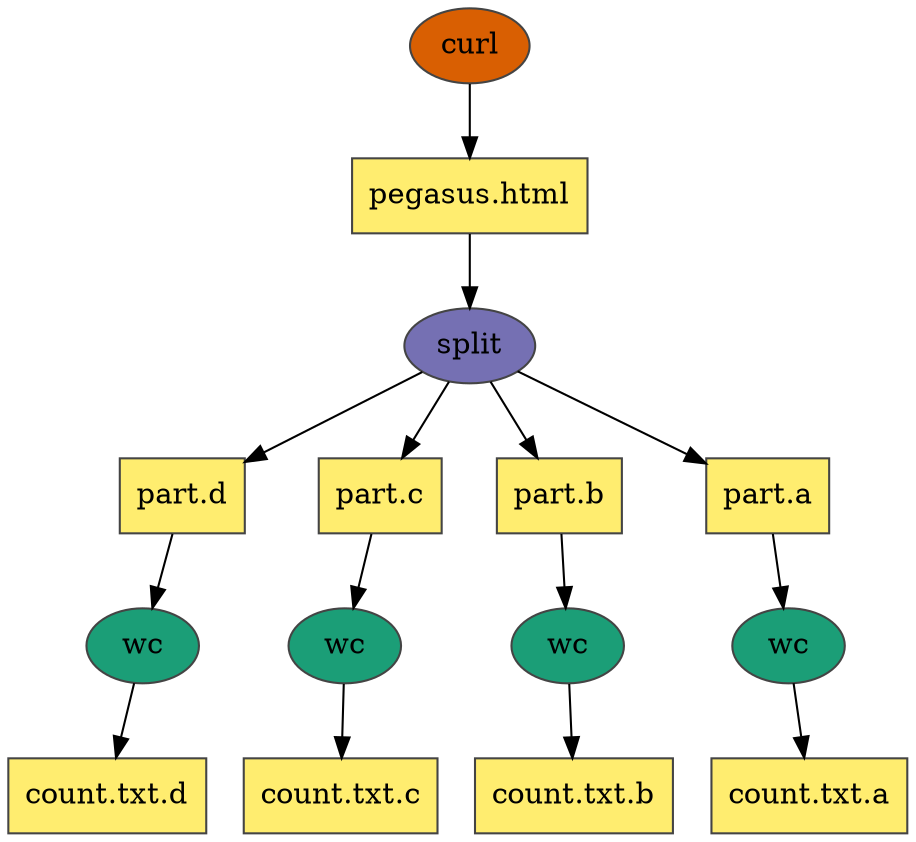 digraph dag {
    ratio=fill
    node [style=filled,color="#444444",fillcolor="#ffed6f"]
    edge [arrowhead=normal,arrowsize=1.0]

    "ID0000004" [shape=ellipse,fillcolor="#1b9e77",label="wc"]
    "ID0000005" [shape=ellipse,fillcolor="#1b9e77",label="wc"]
    "ID0000006" [shape=ellipse,fillcolor="#1b9e77",label="wc"]
    "ID0000001" [shape=ellipse,fillcolor="#d95f02",label="curl"]
    "ID0000002" [shape=ellipse,fillcolor="#7570b3",label="split"]
    "ID0000003" [shape=ellipse,fillcolor="#1b9e77",label="wc"]

    "part.d" [shape=rect,label="part.d"]
    "part.c" [shape=rect,label="part.c"]
    "part.b" [shape=rect,label="part.b"]
    "part.a" [shape=rect,label="part.a"]
    "pegasus.html" [shape=rect,label="pegasus.html"]
    "count.txt.d" [shape=rect,label="count.txt.d"]
    "count.txt.b" [shape=rect,label="count.txt.b"]
    "count.txt.c" [shape=rect,label="count.txt.c"]
    "count.txt.a" [shape=rect,label="count.txt.a"]

    "part.b" -> "ID0000004"
    "ID0000004" -> "count.txt.b"
    "part.c" -> "ID0000005"
    "ID0000005" -> "count.txt.c"
    "part.d" -> "ID0000006"
    "ID0000006" -> "count.txt.d"
    "ID0000001" -> "pegasus.html"
    "pegasus.html" -> "ID0000002"
    "ID0000002" -> "part.d"
    "ID0000002" -> "part.c"
    "ID0000002" -> "part.a"
    "ID0000002" -> "part.b"
    "part.a" -> "ID0000003"
    "ID0000003" -> "count.txt.a"
}
